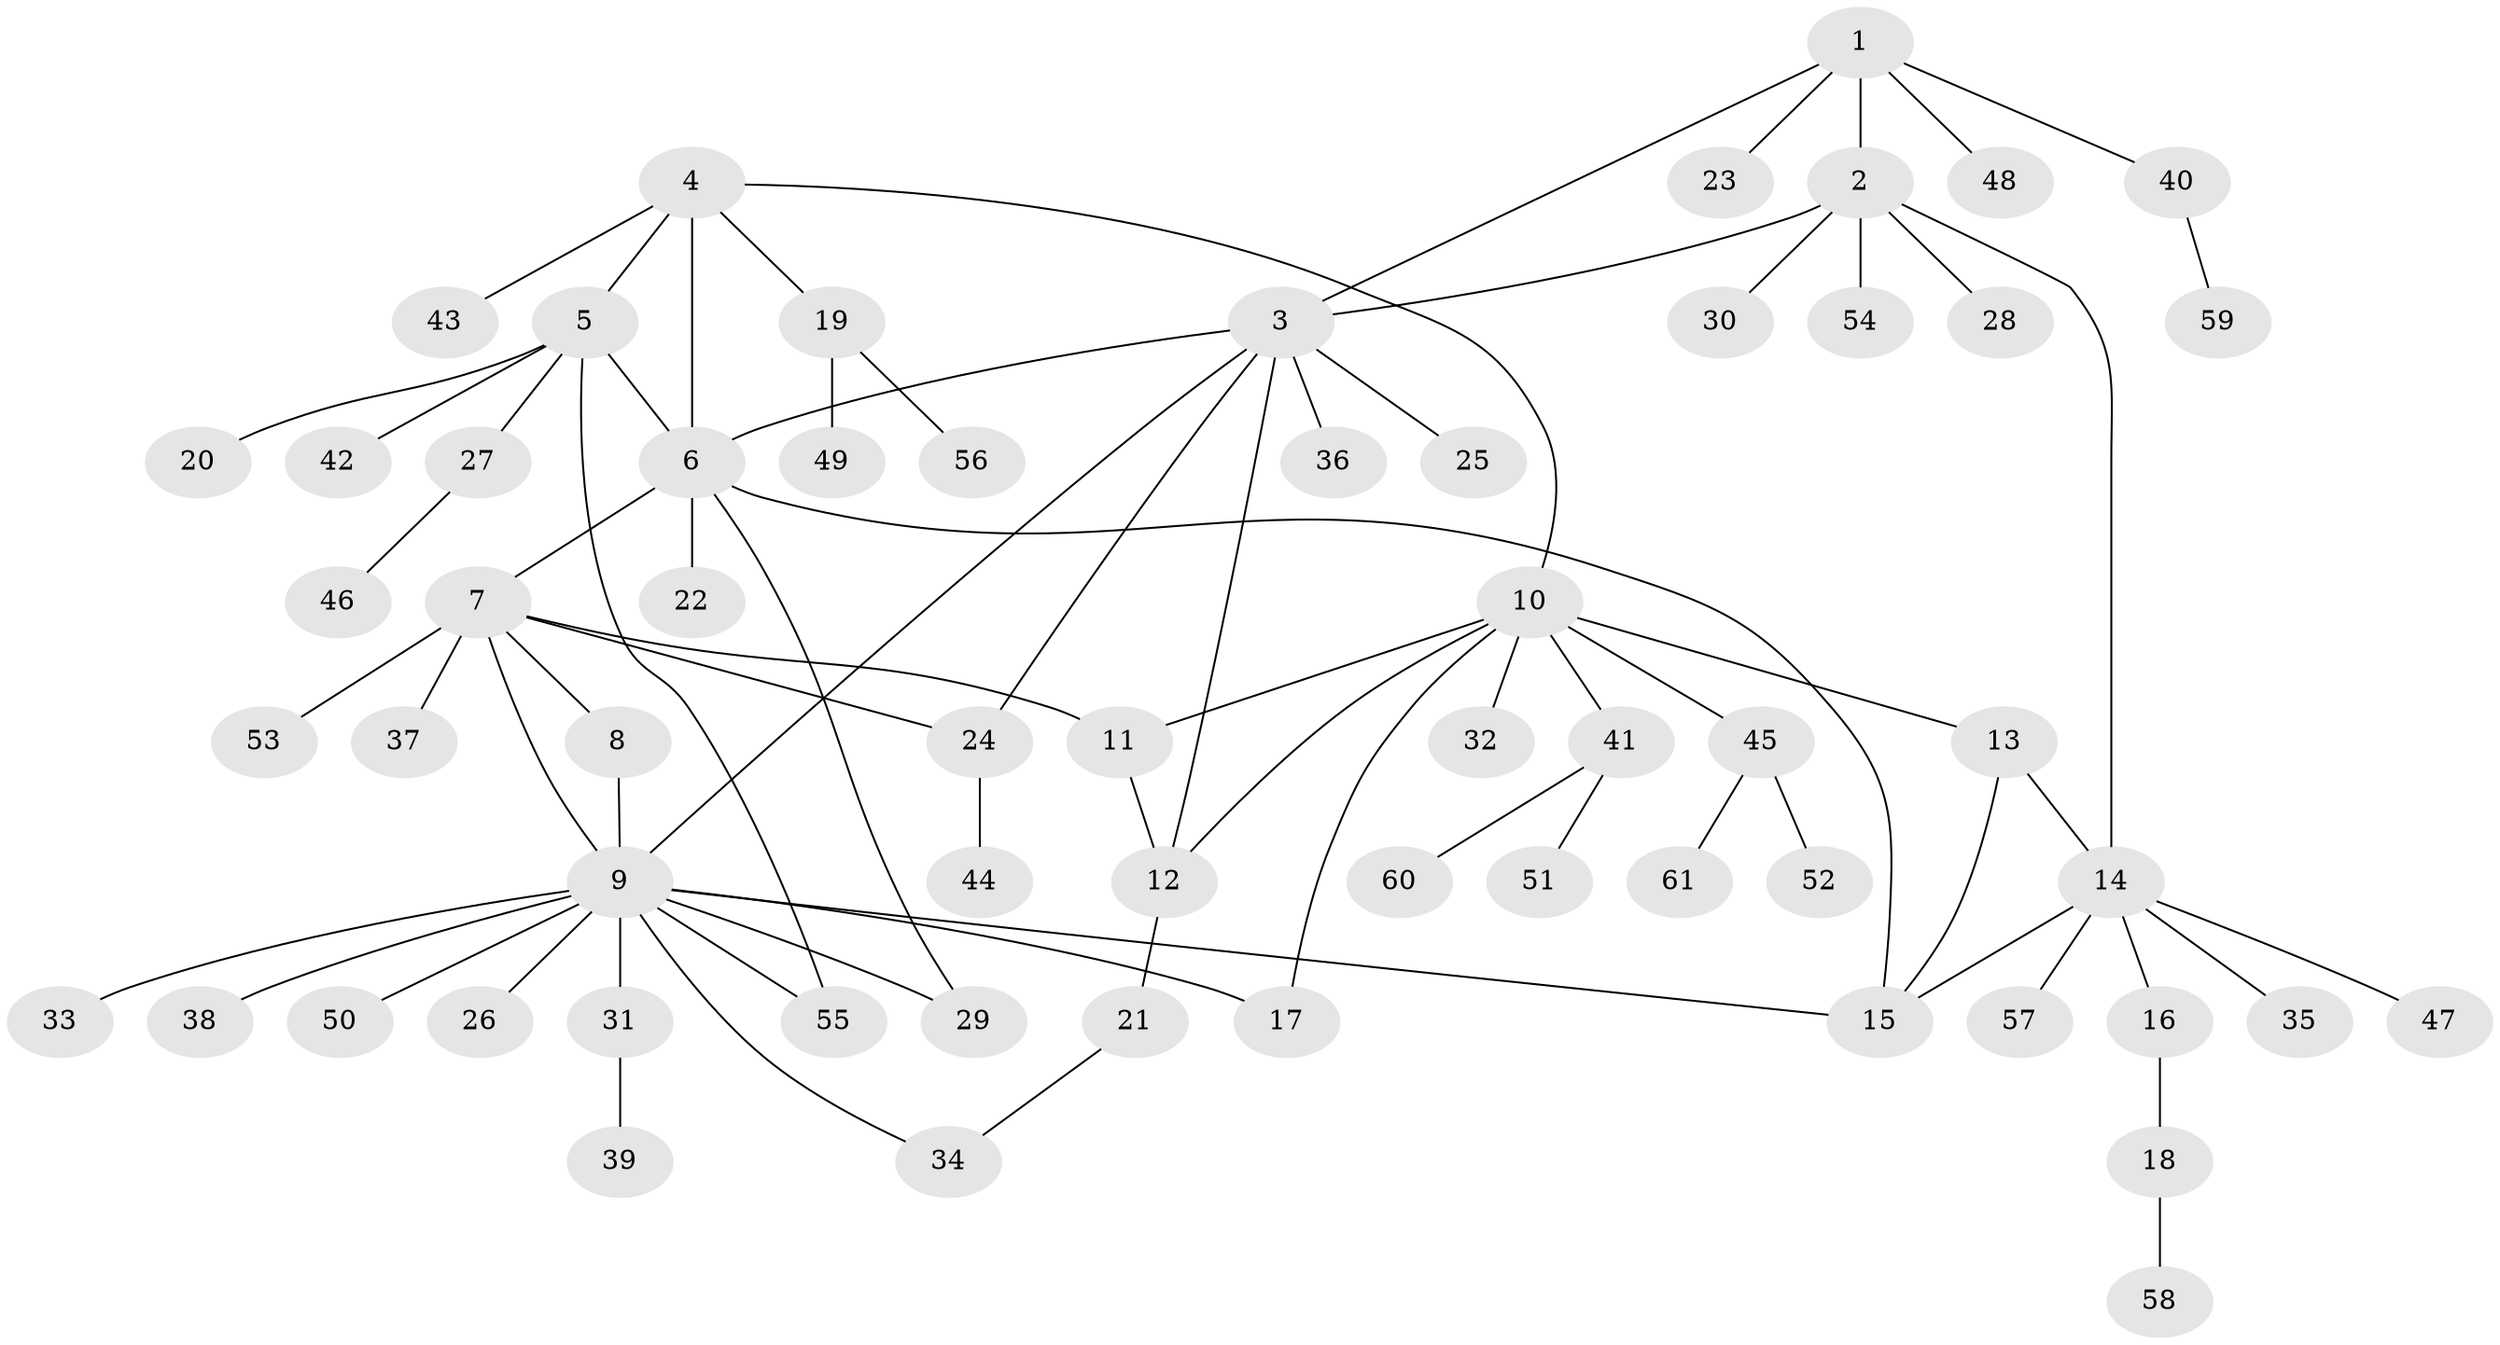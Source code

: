 // coarse degree distribution, {7: 0.03333333333333333, 3: 0.06666666666666667, 4: 0.06666666666666667, 11: 0.03333333333333333, 2: 0.16666666666666666, 12: 0.03333333333333333, 8: 0.03333333333333333, 6: 0.03333333333333333, 1: 0.5333333333333333}
// Generated by graph-tools (version 1.1) at 2025/19/03/04/25 18:19:55]
// undirected, 61 vertices, 76 edges
graph export_dot {
graph [start="1"]
  node [color=gray90,style=filled];
  1;
  2;
  3;
  4;
  5;
  6;
  7;
  8;
  9;
  10;
  11;
  12;
  13;
  14;
  15;
  16;
  17;
  18;
  19;
  20;
  21;
  22;
  23;
  24;
  25;
  26;
  27;
  28;
  29;
  30;
  31;
  32;
  33;
  34;
  35;
  36;
  37;
  38;
  39;
  40;
  41;
  42;
  43;
  44;
  45;
  46;
  47;
  48;
  49;
  50;
  51;
  52;
  53;
  54;
  55;
  56;
  57;
  58;
  59;
  60;
  61;
  1 -- 2;
  1 -- 3;
  1 -- 23;
  1 -- 40;
  1 -- 48;
  2 -- 3;
  2 -- 14;
  2 -- 28;
  2 -- 30;
  2 -- 54;
  3 -- 6;
  3 -- 9;
  3 -- 12;
  3 -- 24;
  3 -- 25;
  3 -- 36;
  4 -- 5;
  4 -- 6;
  4 -- 10;
  4 -- 19;
  4 -- 43;
  5 -- 6;
  5 -- 20;
  5 -- 27;
  5 -- 42;
  5 -- 55;
  6 -- 7;
  6 -- 15;
  6 -- 22;
  6 -- 29;
  7 -- 8;
  7 -- 9;
  7 -- 11;
  7 -- 24;
  7 -- 37;
  7 -- 53;
  8 -- 9;
  9 -- 15;
  9 -- 17;
  9 -- 26;
  9 -- 29;
  9 -- 31;
  9 -- 33;
  9 -- 34;
  9 -- 38;
  9 -- 50;
  9 -- 55;
  10 -- 11;
  10 -- 12;
  10 -- 13;
  10 -- 17;
  10 -- 32;
  10 -- 41;
  10 -- 45;
  11 -- 12;
  12 -- 21;
  13 -- 14;
  13 -- 15;
  14 -- 15;
  14 -- 16;
  14 -- 35;
  14 -- 47;
  14 -- 57;
  16 -- 18;
  18 -- 58;
  19 -- 49;
  19 -- 56;
  21 -- 34;
  24 -- 44;
  27 -- 46;
  31 -- 39;
  40 -- 59;
  41 -- 51;
  41 -- 60;
  45 -- 52;
  45 -- 61;
}
